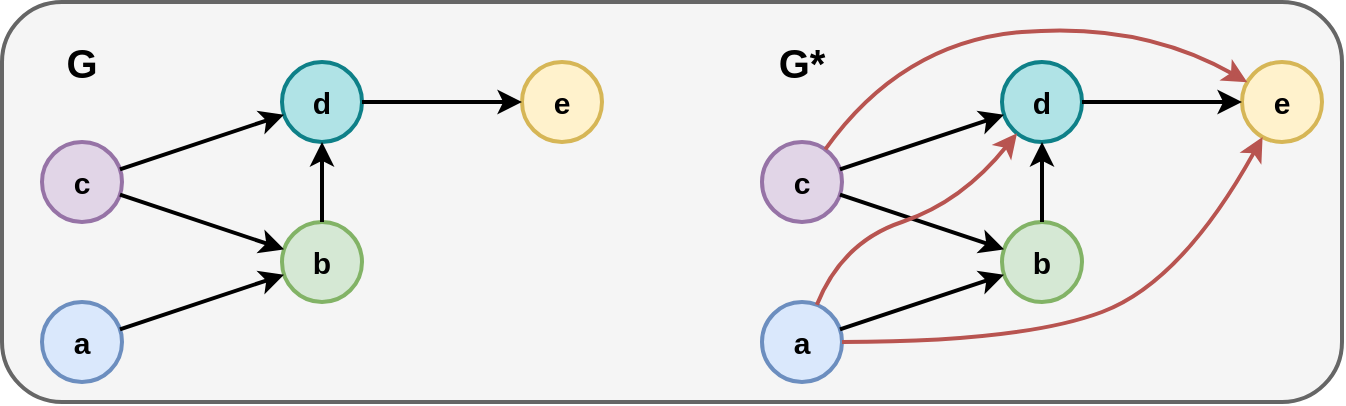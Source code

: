 <mxfile version="20.0.1" type="device"><diagram id="vUR9SsJ_w1Mv5vQwmlqq" name="Page-1"><mxGraphModel dx="758" dy="756" grid="1" gridSize="10" guides="1" tooltips="1" connect="1" arrows="1" fold="1" page="1" pageScale="1" pageWidth="850" pageHeight="1100" math="0" shadow="0"><root><mxCell id="0"/><mxCell id="1" parent="0"/><mxCell id="V973N0J9aWP_bdo6zeBU-26" value="" style="rounded=1;whiteSpace=wrap;html=1;fontSize=20;strokeWidth=2;fillColor=#f5f5f5;fontColor=#333333;strokeColor=#666666;" vertex="1" parent="1"><mxGeometry x="100" y="130" width="670" height="200" as="geometry"/></mxCell><mxCell id="V973N0J9aWP_bdo6zeBU-1" value="a" style="ellipse;whiteSpace=wrap;html=1;aspect=fixed;fillColor=#dae8fc;strokeColor=#6c8ebf;strokeWidth=2;fontStyle=1;fontSize=15;" vertex="1" parent="1"><mxGeometry x="120" y="280" width="40" height="40" as="geometry"/></mxCell><mxCell id="V973N0J9aWP_bdo6zeBU-2" value="e" style="ellipse;whiteSpace=wrap;html=1;aspect=fixed;fillColor=#fff2cc;strokeColor=#d6b656;strokeWidth=2;fontStyle=1;fontSize=15;" vertex="1" parent="1"><mxGeometry x="360" y="160" width="40" height="40" as="geometry"/></mxCell><mxCell id="V973N0J9aWP_bdo6zeBU-3" value="d" style="ellipse;whiteSpace=wrap;html=1;aspect=fixed;fillColor=#b0e3e6;strokeColor=#0e8088;strokeWidth=2;fontStyle=1;fontSize=15;" vertex="1" parent="1"><mxGeometry x="240" y="160" width="40" height="40" as="geometry"/></mxCell><mxCell id="V973N0J9aWP_bdo6zeBU-4" value="b" style="ellipse;whiteSpace=wrap;html=1;aspect=fixed;fillColor=#d5e8d4;strokeColor=#82b366;strokeWidth=2;fontStyle=1;fontSize=15;" vertex="1" parent="1"><mxGeometry x="240" y="240" width="40" height="40" as="geometry"/></mxCell><mxCell id="V973N0J9aWP_bdo6zeBU-5" value="c" style="ellipse;whiteSpace=wrap;html=1;aspect=fixed;fillColor=#e1d5e7;strokeColor=#9673a6;strokeWidth=2;fontStyle=1;fontSize=15;" vertex="1" parent="1"><mxGeometry x="120" y="200" width="40" height="40" as="geometry"/></mxCell><mxCell id="V973N0J9aWP_bdo6zeBU-6" value="" style="endArrow=classic;html=1;rounded=0;strokeWidth=2;" edge="1" parent="1" source="V973N0J9aWP_bdo6zeBU-1" target="V973N0J9aWP_bdo6zeBU-4"><mxGeometry width="50" height="50" relative="1" as="geometry"><mxPoint x="320" y="430" as="sourcePoint"/><mxPoint x="370" y="380" as="targetPoint"/></mxGeometry></mxCell><mxCell id="V973N0J9aWP_bdo6zeBU-7" value="" style="endArrow=classic;html=1;rounded=0;strokeWidth=2;" edge="1" parent="1" source="V973N0J9aWP_bdo6zeBU-5" target="V973N0J9aWP_bdo6zeBU-4"><mxGeometry width="50" height="50" relative="1" as="geometry"><mxPoint x="140" y="410" as="sourcePoint"/><mxPoint x="190" y="360" as="targetPoint"/></mxGeometry></mxCell><mxCell id="V973N0J9aWP_bdo6zeBU-8" value="" style="endArrow=classic;html=1;rounded=0;strokeWidth=2;" edge="1" parent="1" source="V973N0J9aWP_bdo6zeBU-5" target="V973N0J9aWP_bdo6zeBU-3"><mxGeometry width="50" height="50" relative="1" as="geometry"><mxPoint x="240" y="420" as="sourcePoint"/><mxPoint x="290" y="370" as="targetPoint"/></mxGeometry></mxCell><mxCell id="V973N0J9aWP_bdo6zeBU-9" value="" style="endArrow=classic;html=1;rounded=0;strokeWidth=2;" edge="1" parent="1" source="V973N0J9aWP_bdo6zeBU-4" target="V973N0J9aWP_bdo6zeBU-3"><mxGeometry width="50" height="50" relative="1" as="geometry"><mxPoint x="280" y="430" as="sourcePoint"/><mxPoint x="330" y="380" as="targetPoint"/></mxGeometry></mxCell><mxCell id="V973N0J9aWP_bdo6zeBU-10" value="" style="endArrow=classic;html=1;rounded=0;strokeWidth=2;" edge="1" parent="1" source="V973N0J9aWP_bdo6zeBU-3" target="V973N0J9aWP_bdo6zeBU-2"><mxGeometry width="50" height="50" relative="1" as="geometry"><mxPoint x="270" y="420" as="sourcePoint"/><mxPoint x="320" y="370" as="targetPoint"/></mxGeometry></mxCell><mxCell id="V973N0J9aWP_bdo6zeBU-11" value="a" style="ellipse;whiteSpace=wrap;html=1;aspect=fixed;fillColor=#dae8fc;strokeColor=#6c8ebf;strokeWidth=2;fontStyle=1;fontSize=15;" vertex="1" parent="1"><mxGeometry x="480" y="280" width="40" height="40" as="geometry"/></mxCell><mxCell id="V973N0J9aWP_bdo6zeBU-12" value="e" style="ellipse;whiteSpace=wrap;html=1;aspect=fixed;fillColor=#fff2cc;strokeColor=#d6b656;strokeWidth=2;fontStyle=1;fontSize=15;" vertex="1" parent="1"><mxGeometry x="720" y="160" width="40" height="40" as="geometry"/></mxCell><mxCell id="V973N0J9aWP_bdo6zeBU-13" value="d" style="ellipse;whiteSpace=wrap;html=1;aspect=fixed;fillColor=#b0e3e6;strokeColor=#0e8088;strokeWidth=2;fontStyle=1;fontSize=15;" vertex="1" parent="1"><mxGeometry x="600" y="160" width="40" height="40" as="geometry"/></mxCell><mxCell id="V973N0J9aWP_bdo6zeBU-14" value="b" style="ellipse;whiteSpace=wrap;html=1;aspect=fixed;fillColor=#d5e8d4;strokeColor=#82b366;strokeWidth=2;fontStyle=1;fontSize=15;" vertex="1" parent="1"><mxGeometry x="600" y="240" width="40" height="40" as="geometry"/></mxCell><mxCell id="V973N0J9aWP_bdo6zeBU-15" value="c" style="ellipse;whiteSpace=wrap;html=1;aspect=fixed;fillColor=#e1d5e7;strokeColor=#9673a6;strokeWidth=2;fontStyle=1;fontSize=15;" vertex="1" parent="1"><mxGeometry x="480" y="200" width="40" height="40" as="geometry"/></mxCell><mxCell id="V973N0J9aWP_bdo6zeBU-16" value="" style="endArrow=classic;html=1;rounded=0;strokeWidth=2;" edge="1" source="V973N0J9aWP_bdo6zeBU-11" target="V973N0J9aWP_bdo6zeBU-14" parent="1"><mxGeometry width="50" height="50" relative="1" as="geometry"><mxPoint x="680" y="430" as="sourcePoint"/><mxPoint x="730" y="380" as="targetPoint"/></mxGeometry></mxCell><mxCell id="V973N0J9aWP_bdo6zeBU-17" value="" style="endArrow=classic;html=1;rounded=0;strokeWidth=2;" edge="1" source="V973N0J9aWP_bdo6zeBU-15" target="V973N0J9aWP_bdo6zeBU-14" parent="1"><mxGeometry width="50" height="50" relative="1" as="geometry"><mxPoint x="500" y="410" as="sourcePoint"/><mxPoint x="550" y="360" as="targetPoint"/></mxGeometry></mxCell><mxCell id="V973N0J9aWP_bdo6zeBU-18" value="" style="endArrow=classic;html=1;rounded=0;strokeWidth=2;" edge="1" source="V973N0J9aWP_bdo6zeBU-15" target="V973N0J9aWP_bdo6zeBU-13" parent="1"><mxGeometry width="50" height="50" relative="1" as="geometry"><mxPoint x="600" y="420" as="sourcePoint"/><mxPoint x="650" y="370" as="targetPoint"/></mxGeometry></mxCell><mxCell id="V973N0J9aWP_bdo6zeBU-19" value="" style="endArrow=classic;html=1;rounded=0;strokeWidth=2;" edge="1" source="V973N0J9aWP_bdo6zeBU-14" target="V973N0J9aWP_bdo6zeBU-13" parent="1"><mxGeometry width="50" height="50" relative="1" as="geometry"><mxPoint x="640" y="430" as="sourcePoint"/><mxPoint x="690" y="380" as="targetPoint"/></mxGeometry></mxCell><mxCell id="V973N0J9aWP_bdo6zeBU-20" value="" style="endArrow=classic;html=1;rounded=0;strokeWidth=2;" edge="1" source="V973N0J9aWP_bdo6zeBU-13" target="V973N0J9aWP_bdo6zeBU-12" parent="1"><mxGeometry width="50" height="50" relative="1" as="geometry"><mxPoint x="630" y="420" as="sourcePoint"/><mxPoint x="680" y="370" as="targetPoint"/></mxGeometry></mxCell><mxCell id="V973N0J9aWP_bdo6zeBU-21" value="" style="curved=1;endArrow=classic;html=1;rounded=0;strokeWidth=2;fillColor=#f8cecc;strokeColor=#b85450;" edge="1" parent="1" source="V973N0J9aWP_bdo6zeBU-11" target="V973N0J9aWP_bdo6zeBU-13"><mxGeometry width="50" height="50" relative="1" as="geometry"><mxPoint x="340" y="470" as="sourcePoint"/><mxPoint x="390" y="420" as="targetPoint"/><Array as="points"><mxPoint x="520" y="250"/><mxPoint x="580" y="230"/></Array></mxGeometry></mxCell><mxCell id="V973N0J9aWP_bdo6zeBU-22" value="" style="curved=1;endArrow=classic;html=1;rounded=0;strokeWidth=2;fillColor=#f8cecc;strokeColor=#b85450;" edge="1" parent="1" source="V973N0J9aWP_bdo6zeBU-15" target="V973N0J9aWP_bdo6zeBU-12"><mxGeometry width="50" height="50" relative="1" as="geometry"><mxPoint x="330" y="450" as="sourcePoint"/><mxPoint x="380" y="400" as="targetPoint"/><Array as="points"><mxPoint x="550" y="150"/><mxPoint x="670" y="140"/></Array></mxGeometry></mxCell><mxCell id="V973N0J9aWP_bdo6zeBU-23" value="" style="curved=1;endArrow=classic;html=1;rounded=0;strokeWidth=2;fillColor=#f8cecc;strokeColor=#b85450;" edge="1" parent="1" source="V973N0J9aWP_bdo6zeBU-11" target="V973N0J9aWP_bdo6zeBU-12"><mxGeometry width="50" height="50" relative="1" as="geometry"><mxPoint x="550" y="460" as="sourcePoint"/><mxPoint x="600" y="410" as="targetPoint"/><Array as="points"><mxPoint x="610" y="300"/><mxPoint x="690" y="270"/></Array></mxGeometry></mxCell><mxCell id="V973N0J9aWP_bdo6zeBU-24" value="G" style="text;html=1;strokeColor=none;fillColor=none;align=center;verticalAlign=middle;whiteSpace=wrap;rounded=0;fontSize=20;fontStyle=1" vertex="1" parent="1"><mxGeometry x="120" y="140" width="40" height="40" as="geometry"/></mxCell><mxCell id="V973N0J9aWP_bdo6zeBU-25" value="G*" style="text;html=1;strokeColor=none;fillColor=none;align=center;verticalAlign=middle;whiteSpace=wrap;rounded=0;fontSize=20;fontStyle=1" vertex="1" parent="1"><mxGeometry x="480" y="140" width="40" height="40" as="geometry"/></mxCell></root></mxGraphModel></diagram></mxfile>